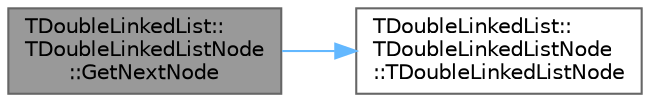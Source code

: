 digraph "TDoubleLinkedList::TDoubleLinkedListNode::GetNextNode"
{
 // INTERACTIVE_SVG=YES
 // LATEX_PDF_SIZE
  bgcolor="transparent";
  edge [fontname=Helvetica,fontsize=10,labelfontname=Helvetica,labelfontsize=10];
  node [fontname=Helvetica,fontsize=10,shape=box,height=0.2,width=0.4];
  rankdir="LR";
  Node1 [id="Node000001",label="TDoubleLinkedList::\lTDoubleLinkedListNode\l::GetNextNode",height=0.2,width=0.4,color="gray40", fillcolor="grey60", style="filled", fontcolor="black",tooltip=" "];
  Node1 -> Node2 [id="edge1_Node000001_Node000002",color="steelblue1",style="solid",tooltip=" "];
  Node2 [id="Node000002",label="TDoubleLinkedList::\lTDoubleLinkedListNode\l::TDoubleLinkedListNode",height=0.2,width=0.4,color="grey40", fillcolor="white", style="filled",URL="$df/db1/classTDoubleLinkedList_1_1TDoubleLinkedListNode.html#a9948df1519c04fef5b8438f34c1377a8",tooltip="Constructor."];
}
